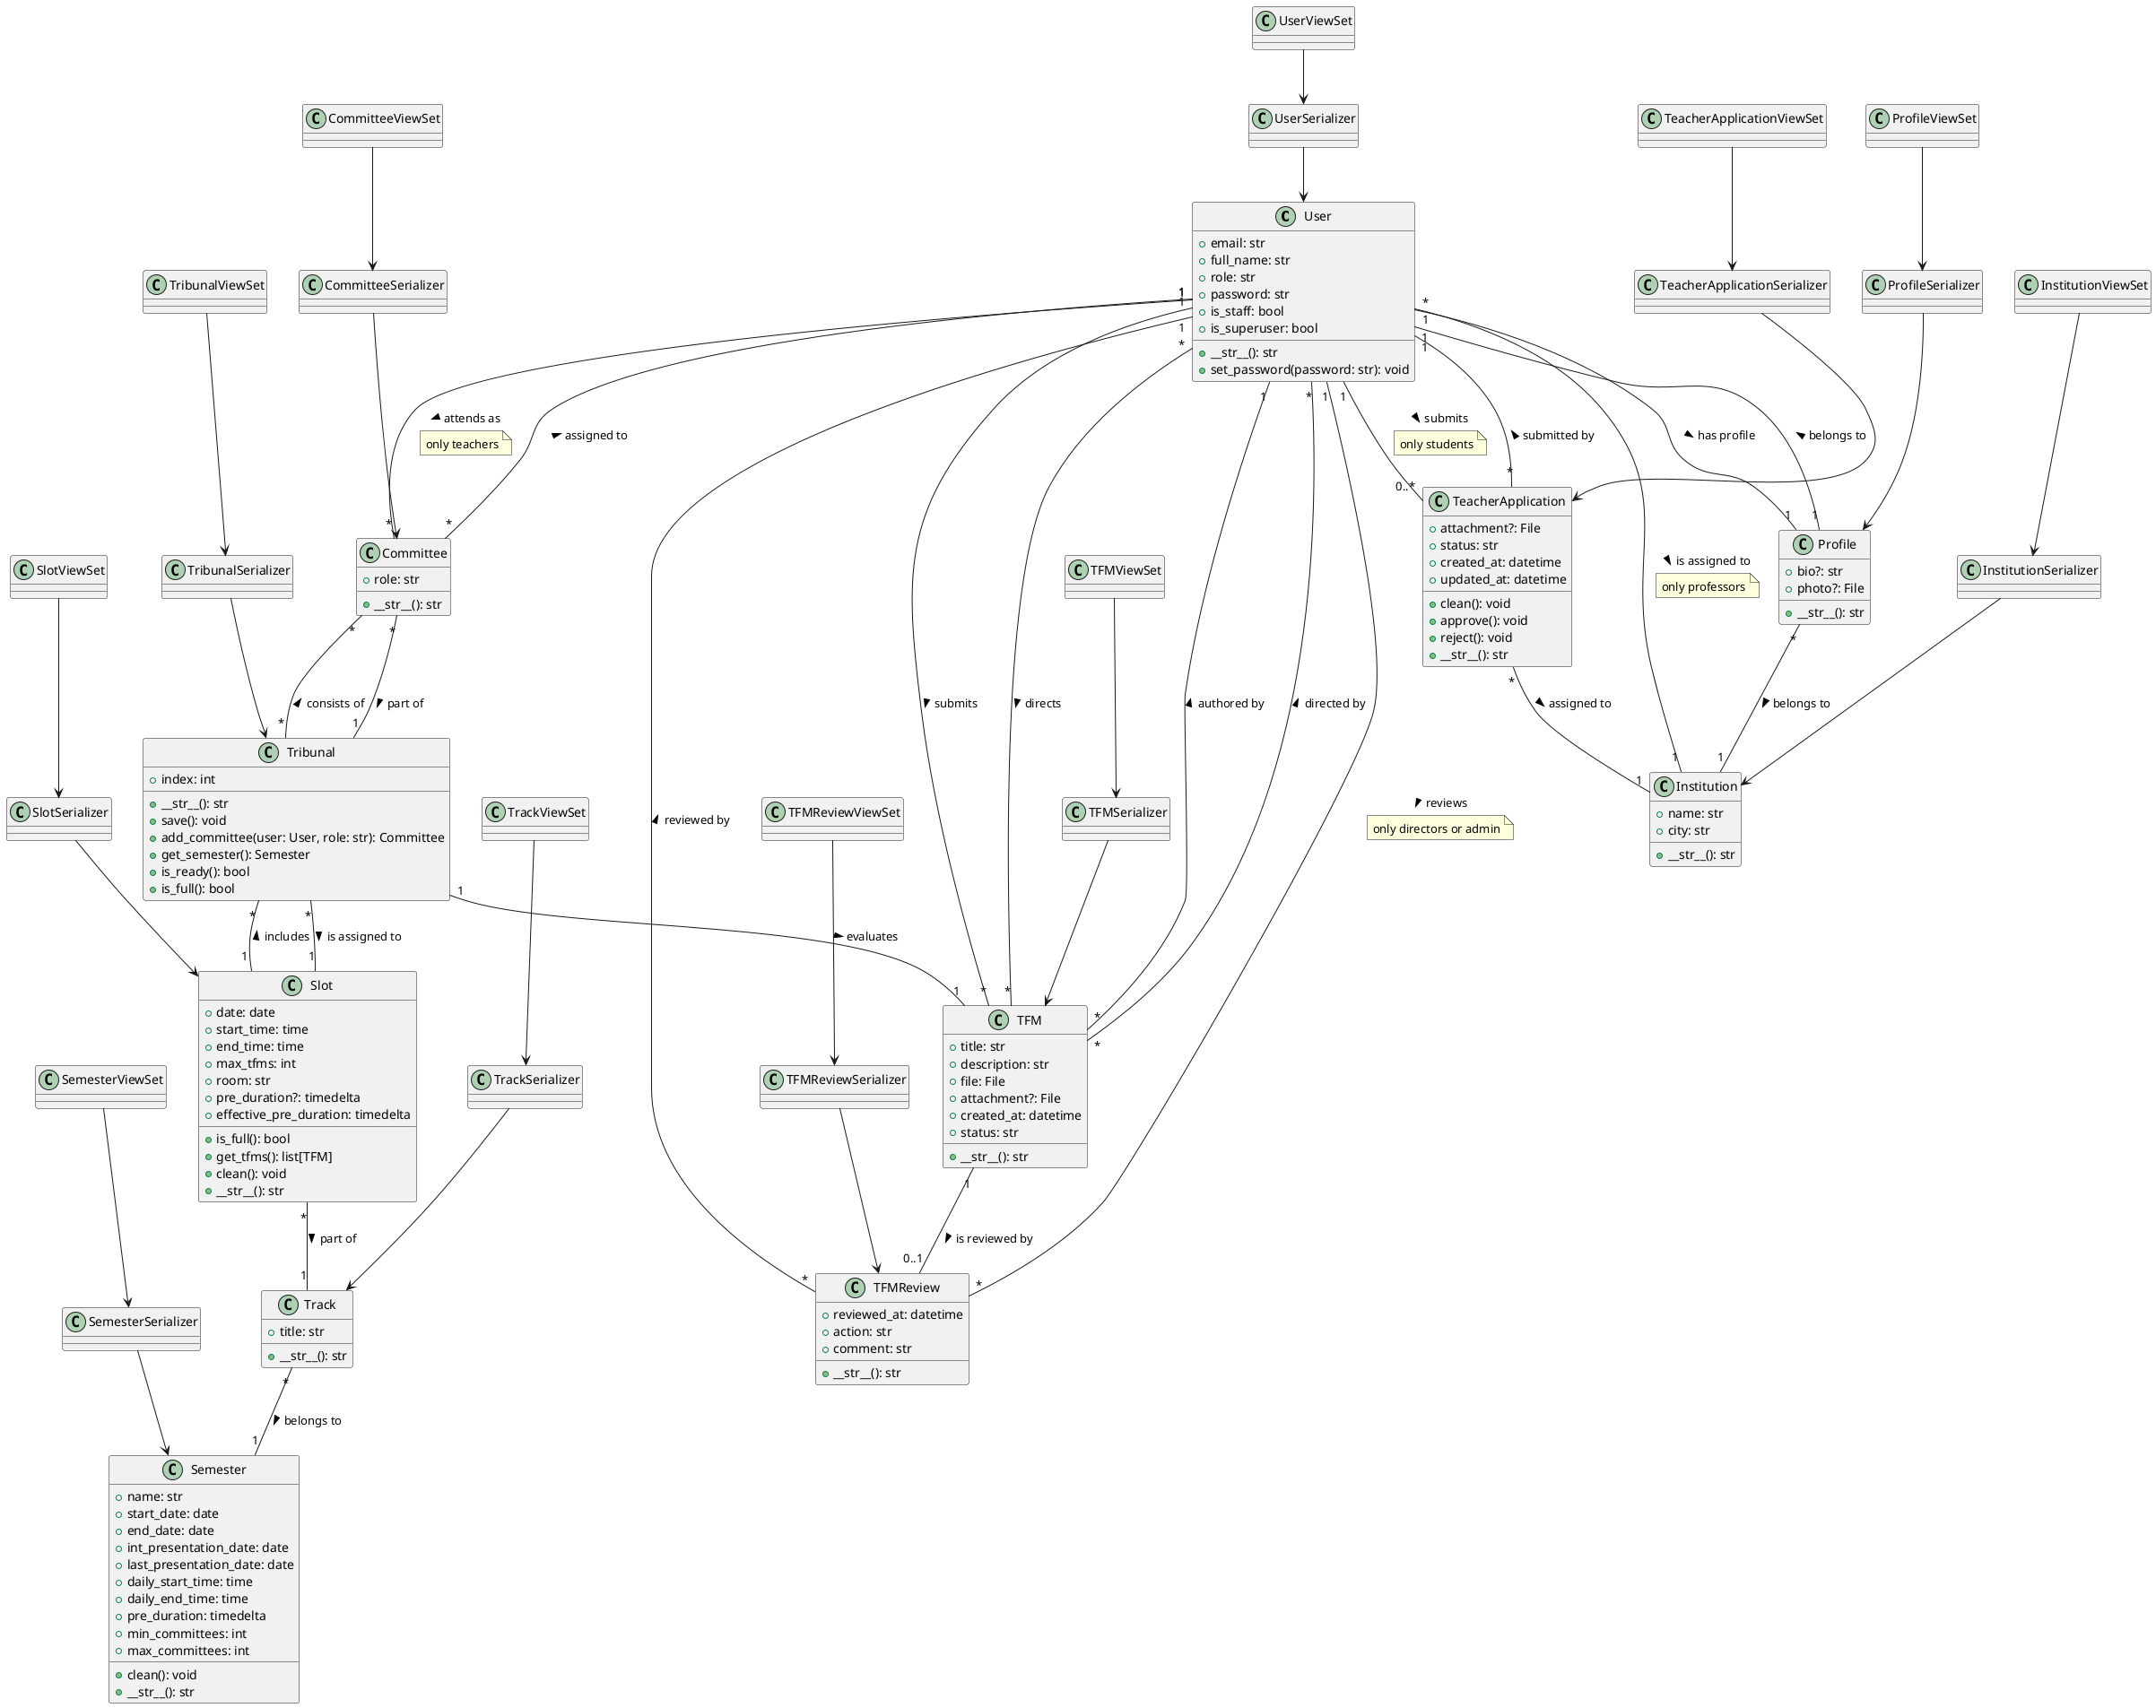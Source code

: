 @startuml models_serializers_views_uml
' Django Models UML Diagram con Serializers y Views

' Models

class User {
    +email: str
    +full_name: str
    +role: str
    +password: str
    +is_staff: bool
    +is_superuser: bool
    +__str__(): str
    +set_password(password: str): void
}

class TeacherApplication {
    +attachment?: File
    +status: str
    +created_at: datetime
    +updated_at: datetime
    +clean(): void
    +approve(): void
    +reject(): void
    +__str__(): str
}

class Profile {
    +bio?: str
    +photo?: File
    +__str__(): str
}

class TFM {
    +title: str
    +description: str
    +file: File
    +attachment?: File
    +created_at: datetime
    +status: str
    +__str__(): str
}

class TFMReview {
    +reviewed_at: datetime
    +action: str
    +comment: str
    +__str__(): str
}

class Slot {
    +date: date
    +start_time: time
    +end_time: time
    +max_tfms: int
    +room: str
    +pre_duration?: timedelta
    +effective_pre_duration: timedelta
    +is_full(): bool
    +get_tfms(): list[TFM]
    +clean(): void
    +__str__(): str
}

class Track {
    +title: str
    +__str__(): str
}

class Tribunal {
    +index: int
    +__str__(): str
    +save(): void
    +add_committee(user: User, role: str): Committee
    +get_semester(): Semester
    +is_ready(): bool
    +is_full(): bool
}

class Committee {
    +role: str
    +__str__(): str
}

class Semester {
    +name: str
    +start_date: date
    +end_date: date
    +int_presentation_date: date
    +last_presentation_date: date
    +daily_start_time: time
    +daily_end_time: time
    +pre_duration: timedelta
    +min_committees: int
    +max_committees: int
    +clean(): void
    +__str__(): str
}

class Institution {
    +name: str
    +city: str
    +__str__(): str
}

' Serializers
class UserSerializer
class ProfileSerializer
class TeacherApplicationSerializer
class TFMSerializer
class TFMReviewSerializer
class SlotSerializer
class TrackSerializer
class TribunalSerializer
class CommitteeSerializer
class SemesterSerializer
class InstitutionSerializer

' Views
class UserViewSet
class ProfileViewSet
class TeacherApplicationViewSet
class TFMViewSet
class TFMReviewViewSet
class SlotViewSet
class TrackViewSet
class TribunalViewSet
class CommitteeViewSet
class SemesterViewSet
class InstitutionViewSet

' Serializers to Models
UserSerializer --> User
ProfileSerializer --> Profile
TeacherApplicationSerializer --> TeacherApplication
TFMSerializer --> TFM
TFMReviewSerializer --> TFMReview
SlotSerializer --> Slot
TrackSerializer --> Track
TribunalSerializer --> Tribunal
CommitteeSerializer --> Committee
SemesterSerializer --> Semester
InstitutionSerializer --> Institution

' Views to Serializers
UserViewSet --> UserSerializer
ProfileViewSet --> ProfileSerializer
TeacherApplicationViewSet --> TeacherApplicationSerializer
TFMViewSet --> TFMSerializer
TFMReviewViewSet --> TFMReviewSerializer
SlotViewSet --> SlotSerializer
TrackViewSet --> TrackSerializer
TribunalViewSet --> TribunalSerializer
CommitteeViewSet --> CommitteeSerializer
SemesterViewSet --> SemesterSerializer
InstitutionViewSet --> InstitutionSerializer

' Relationships
User "1" -- "0..*" TeacherApplication : submits >
note on link
only students
end note
User "1" -- "1" Profile : has profile >
User "1" -- "*" TFM : submits >
User "*" -- "*" TFM : directs >
User "1" -- "*" TFMReview : reviews >
note on link
only directors or admin
end note
User "1" -- "*" Committee : attends as >
note on link
only teachers
end note
User "*" -- "1" Institution : is assigned to >
note on link
only professors
end note

TeacherApplication "*" -- "1" Institution : assigned to >
TeacherApplication "*" -- "1" User : submitted by >
Profile "*" -- "1" Institution : belongs to >
Profile "1" -- "1" User : belongs to >
TFM "1" -- "0..1" TFMReview : is reviewed by >
TFM "*" -- "1" User : authored by >
TFM "*" -- "*" User : directed by >
TFMReview "*" -- "1" User : reviewed by >
Slot "*" -- "1" Track : part of >
Slot "1" -- "*" Tribunal : includes >
Track "*" -- "1" Semester : belongs to >
Tribunal "1" -- "1" TFM : evaluates >
Tribunal "*" -- "1" Slot : is assigned to >
Tribunal "*" -- "*" Committee : consists of >
Committee "*" -- "1" Tribunal : part of >
Committee "*" -- "1" User : assigned to >

@enduml
